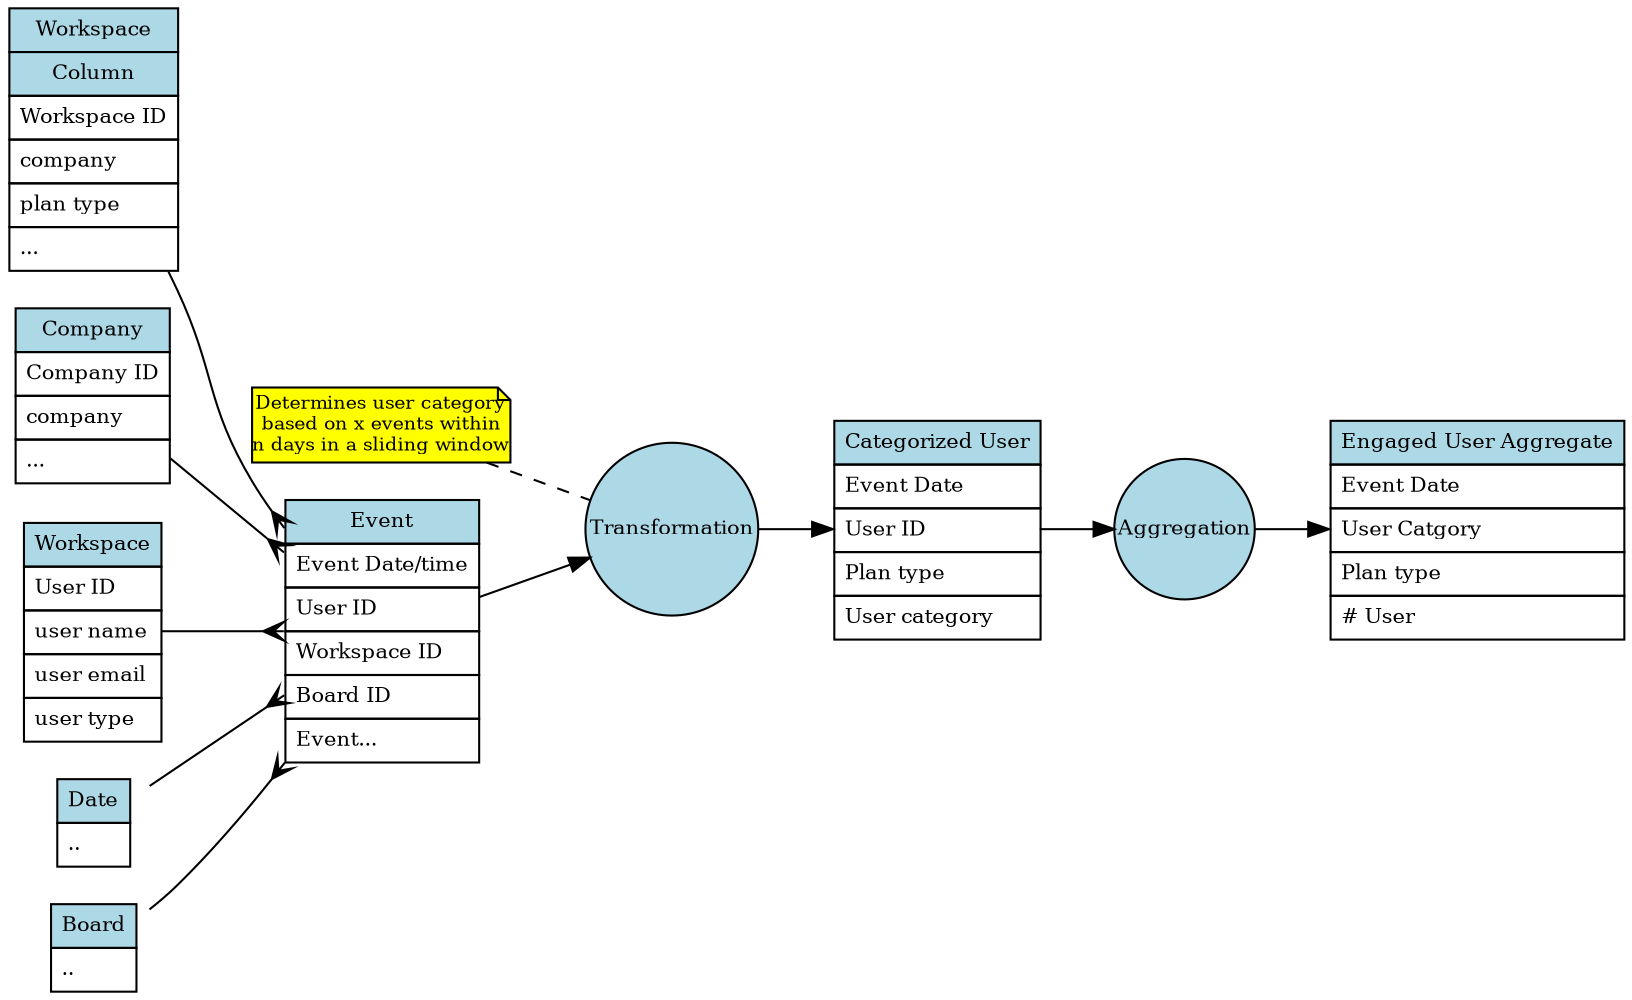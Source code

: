 digraph G { 
    //  
    // Defaults
    //  
 
    // Box for entities
    node [shape=none, margin=0, fontsize=10]
 
    // One-to-many relation (from one, to many)
    edge [arrowhead=crow, arrowtail=none, dir=both]
    rankdir="LR"
 
    //  
    // Entities
    //  
    Event [label=<
        <table border="0" cellborder="1" cellspacing="0" cellpadding="4">
            <tr><td bgcolor="lightblue">Event</td></tr>
            <tr><td align="left">Event Date/time</td></tr>
            <tr><td align="left">User ID</td></tr>
            <tr><td align="left">Workspace ID</td></tr>
            <tr><td align="left">Board ID</td></tr>
            <tr><td align="left">Event...</td></tr>
        </table>
    >]
 
    Workspace [label=<
        <table border="0" cellborder="1" cellspacing="0" cellpadding="4">
            <tr><td bgcolor="lightblue" colspan="1">Workspace</td></tr>
            <tr><td bgcolor="lightblue">Column</td></tr>
            <tr><td align="left">Workspace ID</td></tr>
            <tr><td align="left">company</td></tr>
            <tr><td align="left">plan type</td></tr>
            <tr><td align="left">...</td></tr>
        </table>
    >]  
    
    Company [label=<
        <table border="0" cellborder="1" cellspacing="0" cellpadding="4">

            <tr><td bgcolor="lightblue">Company</td></tr>
            <tr><td align="left">Company ID</td></tr>
            <tr><td align="left">company</td></tr>
            <tr><td align="left">...</td></tr>
        </table>
    >]
    
    User [label=<
        <table border="0" cellborder="1" cellspacing="0" cellpadding="4">
            <tr><td bgcolor="lightblue" colspan="1">Workspace</td></tr>
            <tr><td align="left">User ID</td></tr>
            <tr><td align="left">user name</td></tr>
            <tr><td align="left">user email</td></tr>
            <tr><td align="left">user type</td></tr>
        </table>
    >]
 
     Date [label=<
        <table border="0" cellborder="1" cellspacing="0" cellpadding="4">

            <tr><td bgcolor="lightblue">Date</td></tr>
            <tr><td align="left">..</td></tr>
        </table>
    >]
    
     Board[label=<
        <table border="0" cellborder="1" cellspacing="0" cellpadding="4">

            <tr><td bgcolor="lightblue">Board</td></tr>
            <tr><td align="left">..</td></tr>
        </table>
    >]
    
    Transformation[shape="circle" style="filled" fillcolor="lightblue"]
     
    Aggregation[shape="circle" style="filled" fillcolor="lightblue"]
     
    Categorized_User [label=<
        <table border="0" cellborder="1" cellspacing="0" cellpadding="4">
            <tr><td bgcolor="lightblue">Categorized User</td></tr>
            <tr><td align="left">Event Date</td></tr>
            <tr><td align="left">User ID</td></tr>
            <tr><td align="left">Plan type</td></tr>
            <tr><td align="left">User category</td></tr>
        </table>
    >]
     
    Agg_Event [label=<
        <table border="0" cellborder="1" cellspacing="0" cellpadding="4">
            <tr><td bgcolor="lightblue">Engaged User Aggregate</td></tr>
            <tr><td align="left">Event Date</td></tr>
            <tr><td align="left">User Catgory</td></tr>
            <tr><td align="left">Plan type</td></tr>
            <tr><td align="left"># User</td></tr>
        </table>
    >]
    
    Agg_comment [shape="note" fontsize=9fillcolor="yellow" style="filled" label="Determines user category\n based on x events within \nn days in a sliding window\n"]
    //  
    // Relationships
    //  
    Workspace->Event;
    Company->Event;
    User -> Event;
    Date -> Event;
    Board -> Event;
    Event -> Transformation [arrowhead="normal"];
    Transformation -> Categorized_User [arrowhead="normal"];
    Categorized_User -> Aggregation -> Agg_Event[arrowhead="normal"];
    Agg_comment -> Transformation [arrowhead="none" style="dashed"]
}
